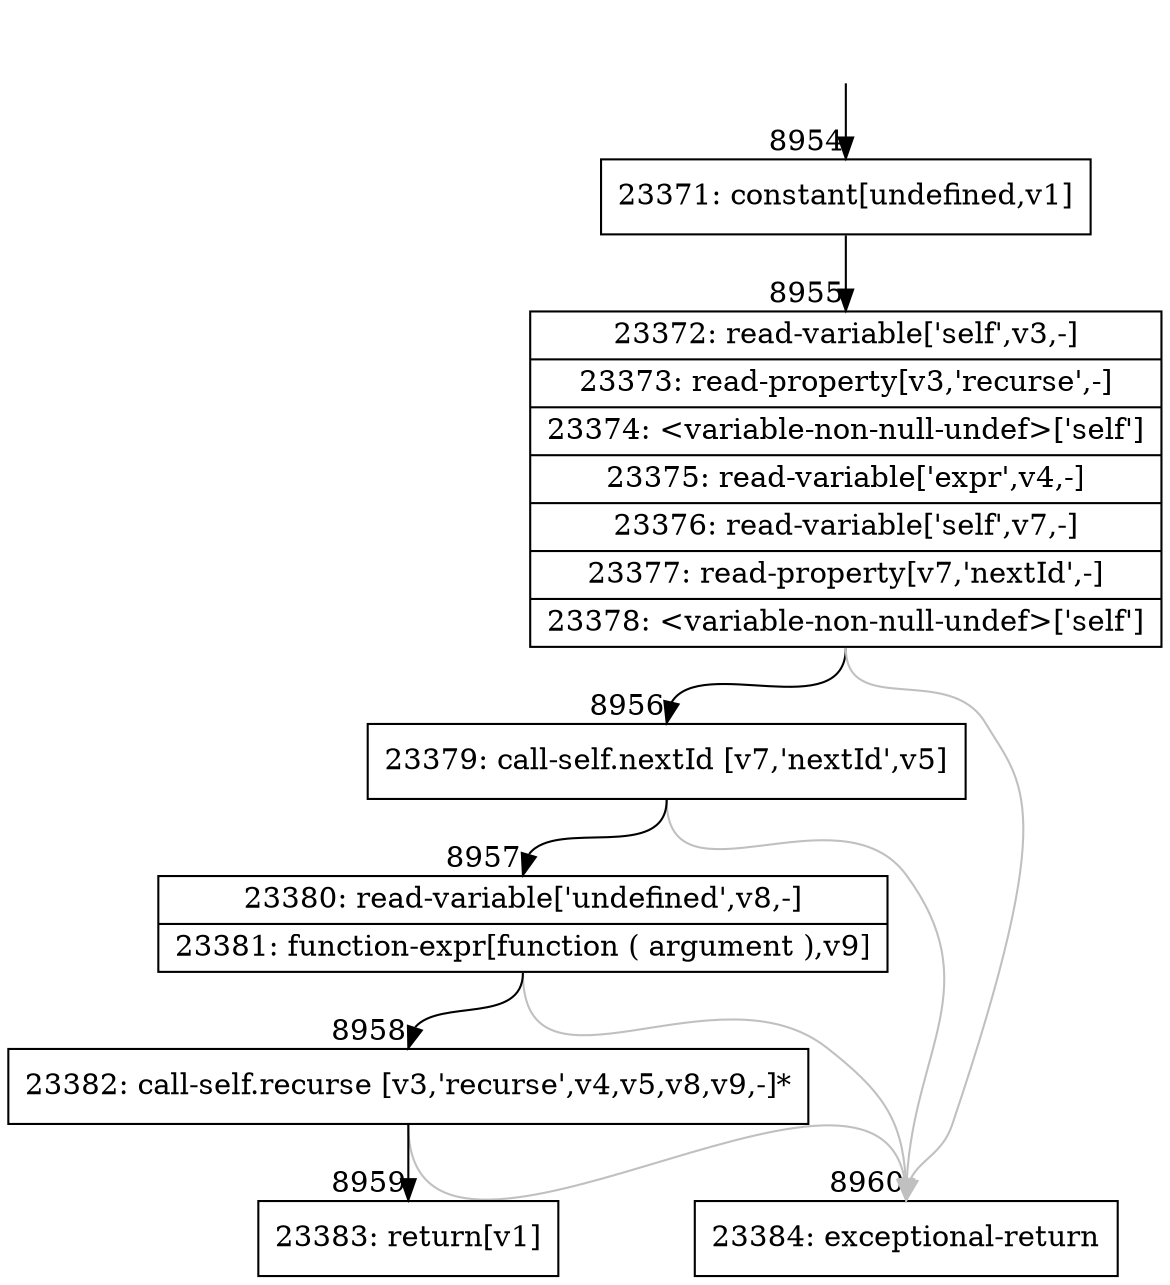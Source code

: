 digraph {
rankdir="TD"
BB_entry661[shape=none,label=""];
BB_entry661 -> BB8954 [tailport=s, headport=n, headlabel="    8954"]
BB8954 [shape=record label="{23371: constant[undefined,v1]}" ] 
BB8954 -> BB8955 [tailport=s, headport=n, headlabel="      8955"]
BB8955 [shape=record label="{23372: read-variable['self',v3,-]|23373: read-property[v3,'recurse',-]|23374: \<variable-non-null-undef\>['self']|23375: read-variable['expr',v4,-]|23376: read-variable['self',v7,-]|23377: read-property[v7,'nextId',-]|23378: \<variable-non-null-undef\>['self']}" ] 
BB8955 -> BB8956 [tailport=s, headport=n, headlabel="      8956"]
BB8955 -> BB8960 [tailport=s, headport=n, color=gray, headlabel="      8960"]
BB8956 [shape=record label="{23379: call-self.nextId [v7,'nextId',v5]}" ] 
BB8956 -> BB8957 [tailport=s, headport=n, headlabel="      8957"]
BB8956 -> BB8960 [tailport=s, headport=n, color=gray]
BB8957 [shape=record label="{23380: read-variable['undefined',v8,-]|23381: function-expr[function ( argument ),v9]}" ] 
BB8957 -> BB8958 [tailport=s, headport=n, headlabel="      8958"]
BB8957 -> BB8960 [tailport=s, headport=n, color=gray]
BB8958 [shape=record label="{23382: call-self.recurse [v3,'recurse',v4,v5,v8,v9,-]*}" ] 
BB8958 -> BB8959 [tailport=s, headport=n, headlabel="      8959"]
BB8958 -> BB8960 [tailport=s, headport=n, color=gray]
BB8959 [shape=record label="{23383: return[v1]}" ] 
BB8960 [shape=record label="{23384: exceptional-return}" ] 
//#$~ 13355
}
